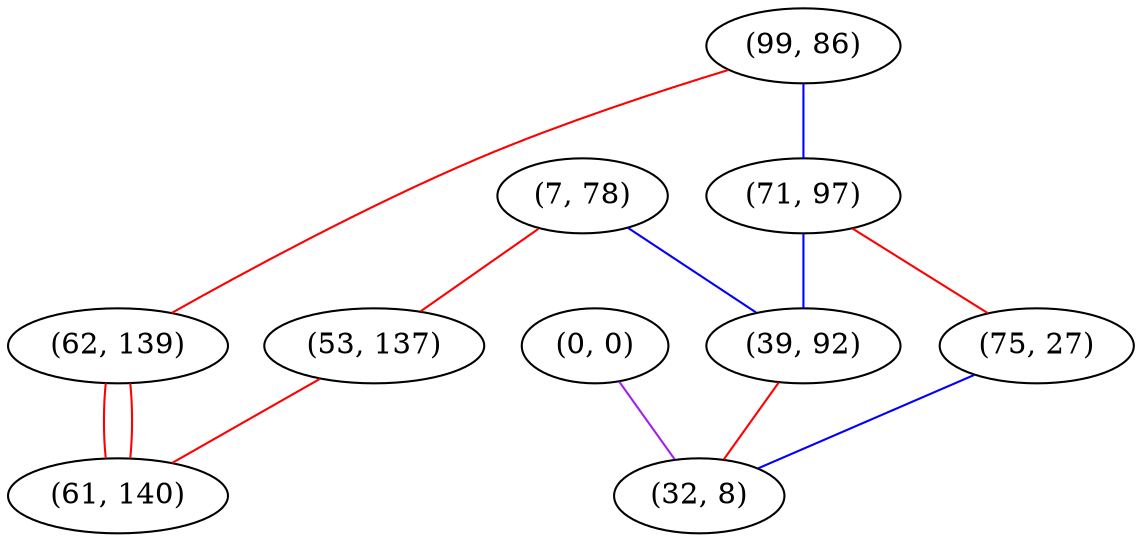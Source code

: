 graph "" {
"(7, 78)";
"(0, 0)";
"(99, 86)";
"(71, 97)";
"(62, 139)";
"(53, 137)";
"(61, 140)";
"(75, 27)";
"(39, 92)";
"(32, 8)";
"(7, 78)" -- "(39, 92)"  [color=blue, key=0, weight=3];
"(7, 78)" -- "(53, 137)"  [color=red, key=0, weight=1];
"(0, 0)" -- "(32, 8)"  [color=purple, key=0, weight=4];
"(99, 86)" -- "(62, 139)"  [color=red, key=0, weight=1];
"(99, 86)" -- "(71, 97)"  [color=blue, key=0, weight=3];
"(71, 97)" -- "(39, 92)"  [color=blue, key=0, weight=3];
"(71, 97)" -- "(75, 27)"  [color=red, key=0, weight=1];
"(62, 139)" -- "(61, 140)"  [color=red, key=0, weight=1];
"(62, 139)" -- "(61, 140)"  [color=red, key=1, weight=1];
"(53, 137)" -- "(61, 140)"  [color=red, key=0, weight=1];
"(75, 27)" -- "(32, 8)"  [color=blue, key=0, weight=3];
"(39, 92)" -- "(32, 8)"  [color=red, key=0, weight=1];
}
